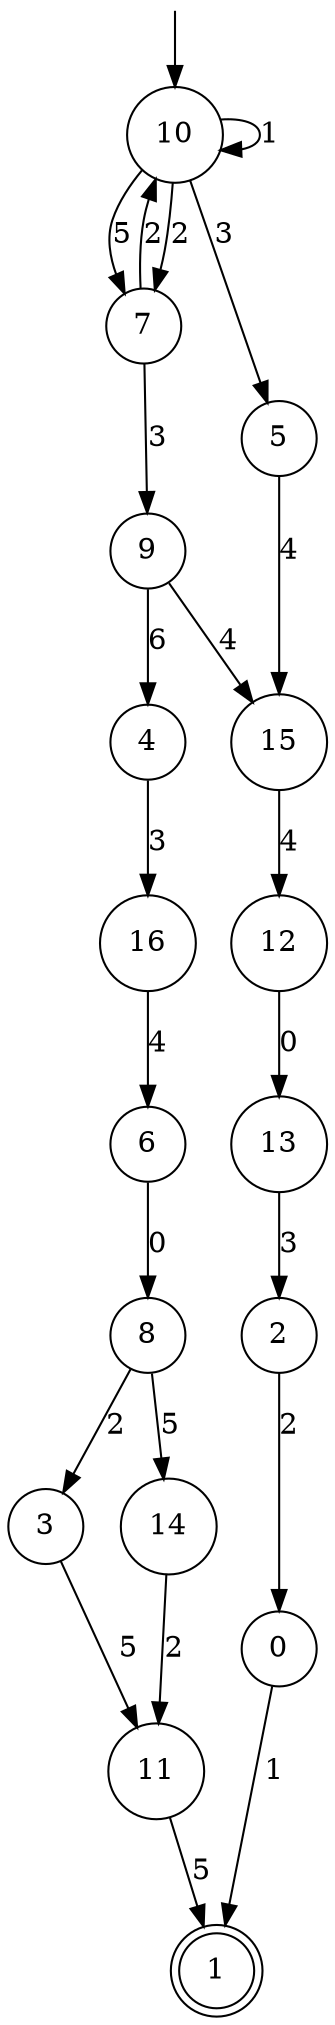 digraph g {

	s0 [shape="circle" label="0"];
	s1 [shape="doublecircle" label="1"];
	s2 [shape="circle" label="2"];
	s3 [shape="circle" label="3"];
	s4 [shape="circle" label="4"];
	s5 [shape="circle" label="5"];
	s6 [shape="circle" label="6"];
	s7 [shape="circle" label="7"];
	s8 [shape="circle" label="8"];
	s9 [shape="circle" label="9"];
	s10 [shape="circle" label="10"];
	s11 [shape="circle" label="11"];
	s12 [shape="circle" label="12"];
	s13 [shape="circle" label="13"];
	s14 [shape="circle" label="14"];
	s15 [shape="circle" label="15"];
	s16 [shape="circle" label="16"];
	s0 -> s1 [label="1"];
	s2 -> s0 [label="2"];
	s3 -> s11 [label="5"];
	s4 -> s16 [label="3"];
	s5 -> s15 [label="4"];
	s6 -> s8 [label="0"];
	s7 -> s10 [label="2"];
	s7 -> s9 [label="3"];
	s8 -> s3 [label="2"];
	s8 -> s14 [label="5"];
	s9 -> s15 [label="4"];
	s9 -> s4 [label="6"];
	s10 -> s10 [label="1"];
	s10 -> s7 [label="2"];
	s10 -> s5 [label="3"];
	s10 -> s7 [label="5"];
	s11 -> s1 [label="5"];
	s12 -> s13 [label="0"];
	s13 -> s2 [label="3"];
	s14 -> s11 [label="2"];
	s15 -> s12 [label="4"];
	s16 -> s6 [label="4"];

__start0 [label="" shape="none" width="0" height="0"];
__start0 -> s10;

}
